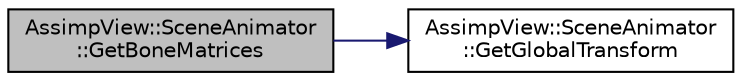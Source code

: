 digraph "AssimpView::SceneAnimator::GetBoneMatrices"
{
  edge [fontname="Helvetica",fontsize="10",labelfontname="Helvetica",labelfontsize="10"];
  node [fontname="Helvetica",fontsize="10",shape=record];
  rankdir="LR";
  Node1 [label="AssimpView::SceneAnimator\l::GetBoneMatrices",height=0.2,width=0.4,color="black", fillcolor="grey75", style="filled", fontcolor="black"];
  Node1 -> Node2 [color="midnightblue",fontsize="10",style="solid"];
  Node2 [label="AssimpView::SceneAnimator\l::GetGlobalTransform",height=0.2,width=0.4,color="black", fillcolor="white", style="filled",URL="$class_assimp_view_1_1_scene_animator.html#a9b0eba92e2845fa9d5b2412e764c1075"];
}
